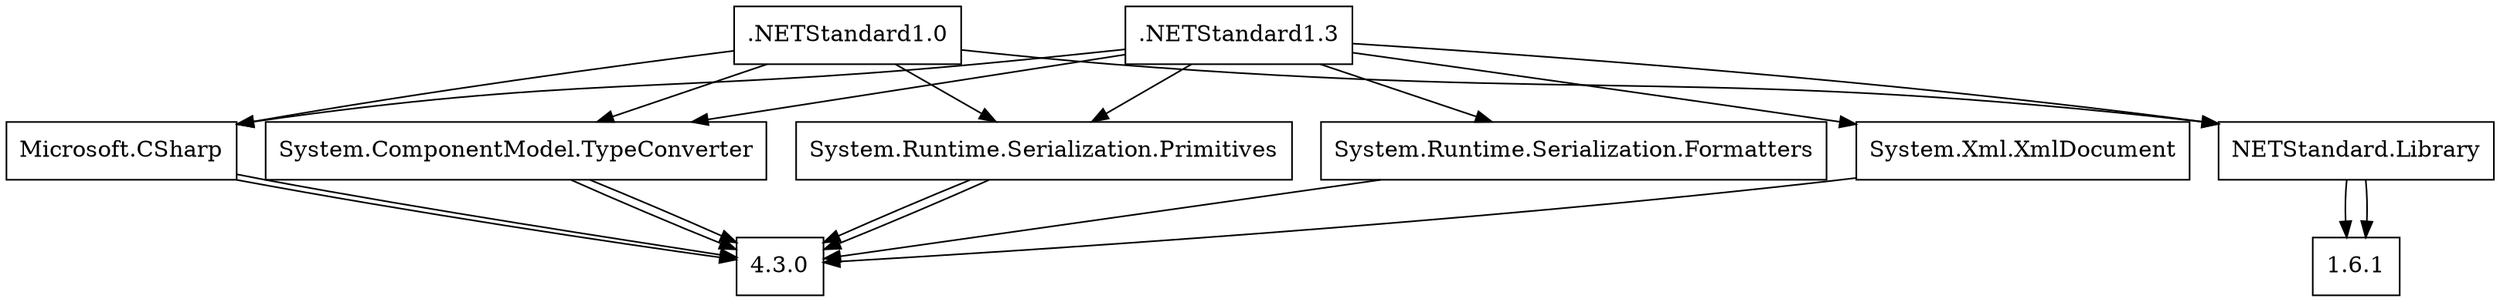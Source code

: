 digraph G {
	node [shape=box];

	subgraph ".NETStandard1.0" {
		label=".NETStandard1.0";
		".NETStandard1.0" -> "Microsoft.CSharp";
		"Microsoft.CSharp" -> "4.3.0";
		".NETStandard1.0" -> "NETStandard.Library";
		"NETStandard.Library" -> "1.6.1";
		".NETStandard1.0" -> "System.ComponentModel.TypeConverter";
		"System.ComponentModel.TypeConverter" -> "4.3.0";
		".NETStandard1.0" -> "System.Runtime.Serialization.Primitives";
		"System.Runtime.Serialization.Primitives" -> "4.3.0";
	}

	subgraph ".NETStandard1.3" {
		label=".NETStandard1.3";
		".NETStandard1.3" -> "Microsoft.CSharp";
		"Microsoft.CSharp" -> "4.3.0";
		".NETStandard1.3" -> "NETStandard.Library";
		"NETStandard.Library" -> "1.6.1";
		".NETStandard1.3" -> "System.ComponentModel.TypeConverter";
		"System.ComponentModel.TypeConverter" -> "4.3.0";
		".NETStandard1.3" -> "System.Runtime.Serialization.Formatters";
		"System.Runtime.Serialization.Formatters" -> "4.3.0";
		".NETStandard1.3" -> "System.Runtime.Serialization.Primitives";
		"System.Runtime.Serialization.Primitives" -> "4.3.0";
		".NETStandard1.3" -> "System.Xml.XmlDocument";
		"System.Xml.XmlDocument" -> "4.3.0";
	}

}
